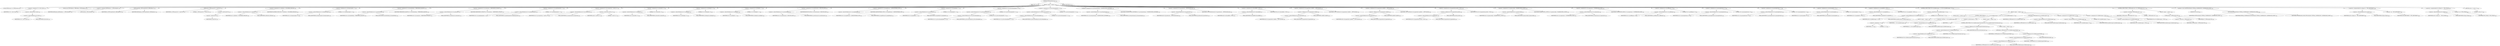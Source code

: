 digraph "TIFFDefaultDirectory" {  
"43727" [label = <(METHOD,TIFFDefaultDirectory)<SUB>1729</SUB>> ]
"43728" [label = <(PARAM,TIFF *tif)<SUB>1729</SUB>> ]
"43729" [label = <(BLOCK,&lt;empty&gt;,&lt;empty&gt;)<SUB>1730</SUB>> ]
"43730" [label = <(LOCAL,TIFFDirectory* td: TIFFDirectory)<SUB>1731</SUB>> ]
"43731" [label = <(&lt;operator&gt;.assignment,*td = &amp;tif-&gt;tif_dir)<SUB>1731</SUB>> ]
"43732" [label = <(IDENTIFIER,td,*td = &amp;tif-&gt;tif_dir)<SUB>1731</SUB>> ]
"43733" [label = <(&lt;operator&gt;.addressOf,&amp;tif-&gt;tif_dir)<SUB>1731</SUB>> ]
"43734" [label = <(&lt;operator&gt;.indirectFieldAccess,tif-&gt;tif_dir)<SUB>1731</SUB>> ]
"43735" [label = <(IDENTIFIER,tif,*td = &amp;tif-&gt;tif_dir)<SUB>1731</SUB>> ]
"43736" [label = <(FIELD_IDENTIFIER,tif_dir,tif_dir)<SUB>1731</SUB>> ]
"43737" [label = <(LOCAL,const TIFFFieldArray* tiffFieldArray: TIFFFieldArray)<SUB>1732</SUB>> ]
"43738" [label = <(&lt;operator&gt;.assignment,tiffFieldArray = _TIFFGetFields())<SUB>1734</SUB>> ]
"43739" [label = <(IDENTIFIER,tiffFieldArray,tiffFieldArray = _TIFFGetFields())<SUB>1734</SUB>> ]
"43740" [label = <(_TIFFGetFields,_TIFFGetFields())<SUB>1734</SUB>> ]
"43741" [label = <(_TIFFSetupFields,_TIFFSetupFields(tif, tiffFieldArray))<SUB>1735</SUB>> ]
"43742" [label = <(IDENTIFIER,tif,_TIFFSetupFields(tif, tiffFieldArray))<SUB>1735</SUB>> ]
"43743" [label = <(IDENTIFIER,tiffFieldArray,_TIFFSetupFields(tif, tiffFieldArray))<SUB>1735</SUB>> ]
"43744" [label = <(_TIFFmemset,_TIFFmemset(td, 0, sizeof(*td)))<SUB>1737</SUB>> ]
"43745" [label = <(IDENTIFIER,td,_TIFFmemset(td, 0, sizeof(*td)))<SUB>1737</SUB>> ]
"43746" [label = <(LITERAL,0,_TIFFmemset(td, 0, sizeof(*td)))<SUB>1737</SUB>> ]
"43747" [label = <(&lt;operator&gt;.sizeOf,sizeof(*td))<SUB>1737</SUB>> ]
"43748" [label = <(&lt;operator&gt;.indirection,*td)<SUB>1737</SUB>> ]
"43749" [label = <(IDENTIFIER,td,sizeof(*td))<SUB>1737</SUB>> ]
"43750" [label = <(&lt;operator&gt;.assignment,td-&gt;td_fillorder = FILLORDER_MSB2LSB)<SUB>1738</SUB>> ]
"43751" [label = <(&lt;operator&gt;.indirectFieldAccess,td-&gt;td_fillorder)<SUB>1738</SUB>> ]
"43752" [label = <(IDENTIFIER,td,td-&gt;td_fillorder = FILLORDER_MSB2LSB)<SUB>1738</SUB>> ]
"43753" [label = <(FIELD_IDENTIFIER,td_fillorder,td_fillorder)<SUB>1738</SUB>> ]
"43754" [label = <(IDENTIFIER,FILLORDER_MSB2LSB,td-&gt;td_fillorder = FILLORDER_MSB2LSB)<SUB>1738</SUB>> ]
"43755" [label = <(&lt;operator&gt;.assignment,td-&gt;td_bitspersample = 1)<SUB>1739</SUB>> ]
"43756" [label = <(&lt;operator&gt;.indirectFieldAccess,td-&gt;td_bitspersample)<SUB>1739</SUB>> ]
"43757" [label = <(IDENTIFIER,td,td-&gt;td_bitspersample = 1)<SUB>1739</SUB>> ]
"43758" [label = <(FIELD_IDENTIFIER,td_bitspersample,td_bitspersample)<SUB>1739</SUB>> ]
"43759" [label = <(LITERAL,1,td-&gt;td_bitspersample = 1)<SUB>1739</SUB>> ]
"43760" [label = <(&lt;operator&gt;.assignment,td-&gt;td_threshholding = THRESHHOLD_BILEVEL)<SUB>1740</SUB>> ]
"43761" [label = <(&lt;operator&gt;.indirectFieldAccess,td-&gt;td_threshholding)<SUB>1740</SUB>> ]
"43762" [label = <(IDENTIFIER,td,td-&gt;td_threshholding = THRESHHOLD_BILEVEL)<SUB>1740</SUB>> ]
"43763" [label = <(FIELD_IDENTIFIER,td_threshholding,td_threshholding)<SUB>1740</SUB>> ]
"43764" [label = <(IDENTIFIER,THRESHHOLD_BILEVEL,td-&gt;td_threshholding = THRESHHOLD_BILEVEL)<SUB>1740</SUB>> ]
"43765" [label = <(&lt;operator&gt;.assignment,td-&gt;td_orientation = ORIENTATION_TOPLEFT)<SUB>1741</SUB>> ]
"43766" [label = <(&lt;operator&gt;.indirectFieldAccess,td-&gt;td_orientation)<SUB>1741</SUB>> ]
"43767" [label = <(IDENTIFIER,td,td-&gt;td_orientation = ORIENTATION_TOPLEFT)<SUB>1741</SUB>> ]
"43768" [label = <(FIELD_IDENTIFIER,td_orientation,td_orientation)<SUB>1741</SUB>> ]
"43769" [label = <(IDENTIFIER,ORIENTATION_TOPLEFT,td-&gt;td_orientation = ORIENTATION_TOPLEFT)<SUB>1741</SUB>> ]
"43770" [label = <(&lt;operator&gt;.assignment,td-&gt;td_samplesperpixel = 1)<SUB>1742</SUB>> ]
"43771" [label = <(&lt;operator&gt;.indirectFieldAccess,td-&gt;td_samplesperpixel)<SUB>1742</SUB>> ]
"43772" [label = <(IDENTIFIER,td,td-&gt;td_samplesperpixel = 1)<SUB>1742</SUB>> ]
"43773" [label = <(FIELD_IDENTIFIER,td_samplesperpixel,td_samplesperpixel)<SUB>1742</SUB>> ]
"43774" [label = <(LITERAL,1,td-&gt;td_samplesperpixel = 1)<SUB>1742</SUB>> ]
"43775" [label = <(&lt;operator&gt;.assignment,td-&gt;td_rowsperstrip = (uint32_t)-1)<SUB>1743</SUB>> ]
"43776" [label = <(&lt;operator&gt;.indirectFieldAccess,td-&gt;td_rowsperstrip)<SUB>1743</SUB>> ]
"43777" [label = <(IDENTIFIER,td,td-&gt;td_rowsperstrip = (uint32_t)-1)<SUB>1743</SUB>> ]
"43778" [label = <(FIELD_IDENTIFIER,td_rowsperstrip,td_rowsperstrip)<SUB>1743</SUB>> ]
"43779" [label = <(&lt;operator&gt;.subtraction,(uint32_t)-1)<SUB>1743</SUB>> ]
"43780" [label = <(IDENTIFIER,uint32_t,(uint32_t)-1)<SUB>1743</SUB>> ]
"43781" [label = <(LITERAL,1,(uint32_t)-1)<SUB>1743</SUB>> ]
"43782" [label = <(&lt;operator&gt;.assignment,td-&gt;td_tilewidth = 0)<SUB>1744</SUB>> ]
"43783" [label = <(&lt;operator&gt;.indirectFieldAccess,td-&gt;td_tilewidth)<SUB>1744</SUB>> ]
"43784" [label = <(IDENTIFIER,td,td-&gt;td_tilewidth = 0)<SUB>1744</SUB>> ]
"43785" [label = <(FIELD_IDENTIFIER,td_tilewidth,td_tilewidth)<SUB>1744</SUB>> ]
"43786" [label = <(LITERAL,0,td-&gt;td_tilewidth = 0)<SUB>1744</SUB>> ]
"43787" [label = <(&lt;operator&gt;.assignment,td-&gt;td_tilelength = 0)<SUB>1745</SUB>> ]
"43788" [label = <(&lt;operator&gt;.indirectFieldAccess,td-&gt;td_tilelength)<SUB>1745</SUB>> ]
"43789" [label = <(IDENTIFIER,td,td-&gt;td_tilelength = 0)<SUB>1745</SUB>> ]
"43790" [label = <(FIELD_IDENTIFIER,td_tilelength,td_tilelength)<SUB>1745</SUB>> ]
"43791" [label = <(LITERAL,0,td-&gt;td_tilelength = 0)<SUB>1745</SUB>> ]
"43792" [label = <(&lt;operator&gt;.assignment,td-&gt;td_tiledepth = 1)<SUB>1746</SUB>> ]
"43793" [label = <(&lt;operator&gt;.indirectFieldAccess,td-&gt;td_tiledepth)<SUB>1746</SUB>> ]
"43794" [label = <(IDENTIFIER,td,td-&gt;td_tiledepth = 1)<SUB>1746</SUB>> ]
"43795" [label = <(FIELD_IDENTIFIER,td_tiledepth,td_tiledepth)<SUB>1746</SUB>> ]
"43796" [label = <(LITERAL,1,td-&gt;td_tiledepth = 1)<SUB>1746</SUB>> ]
"43797" [label = <(&lt;operator&gt;.assignment,td-&gt;td_resolutionunit = RESUNIT_INCH)<SUB>1750</SUB>> ]
"43798" [label = <(&lt;operator&gt;.indirectFieldAccess,td-&gt;td_resolutionunit)<SUB>1750</SUB>> ]
"43799" [label = <(IDENTIFIER,td,td-&gt;td_resolutionunit = RESUNIT_INCH)<SUB>1750</SUB>> ]
"43800" [label = <(FIELD_IDENTIFIER,td_resolutionunit,td_resolutionunit)<SUB>1750</SUB>> ]
"43801" [label = <(IDENTIFIER,RESUNIT_INCH,td-&gt;td_resolutionunit = RESUNIT_INCH)<SUB>1750</SUB>> ]
"43802" [label = <(&lt;operator&gt;.assignment,td-&gt;td_sampleformat = SAMPLEFORMAT_UINT)<SUB>1751</SUB>> ]
"43803" [label = <(&lt;operator&gt;.indirectFieldAccess,td-&gt;td_sampleformat)<SUB>1751</SUB>> ]
"43804" [label = <(IDENTIFIER,td,td-&gt;td_sampleformat = SAMPLEFORMAT_UINT)<SUB>1751</SUB>> ]
"43805" [label = <(FIELD_IDENTIFIER,td_sampleformat,td_sampleformat)<SUB>1751</SUB>> ]
"43806" [label = <(IDENTIFIER,SAMPLEFORMAT_UINT,td-&gt;td_sampleformat = SAMPLEFORMAT_UINT)<SUB>1751</SUB>> ]
"43807" [label = <(&lt;operator&gt;.assignment,td-&gt;td_imagedepth = 1)<SUB>1752</SUB>> ]
"43808" [label = <(&lt;operator&gt;.indirectFieldAccess,td-&gt;td_imagedepth)<SUB>1752</SUB>> ]
"43809" [label = <(IDENTIFIER,td,td-&gt;td_imagedepth = 1)<SUB>1752</SUB>> ]
"43810" [label = <(FIELD_IDENTIFIER,td_imagedepth,td_imagedepth)<SUB>1752</SUB>> ]
"43811" [label = <(LITERAL,1,td-&gt;td_imagedepth = 1)<SUB>1752</SUB>> ]
"43812" [label = <(&lt;operator&gt;.assignment,td-&gt;td_ycbcrsubsampling[0] = 2)<SUB>1753</SUB>> ]
"43813" [label = <(&lt;operator&gt;.indirectIndexAccess,td-&gt;td_ycbcrsubsampling[0])<SUB>1753</SUB>> ]
"43814" [label = <(&lt;operator&gt;.indirectFieldAccess,td-&gt;td_ycbcrsubsampling)<SUB>1753</SUB>> ]
"43815" [label = <(IDENTIFIER,td,td-&gt;td_ycbcrsubsampling[0] = 2)<SUB>1753</SUB>> ]
"43816" [label = <(FIELD_IDENTIFIER,td_ycbcrsubsampling,td_ycbcrsubsampling)<SUB>1753</SUB>> ]
"43817" [label = <(LITERAL,0,td-&gt;td_ycbcrsubsampling[0] = 2)<SUB>1753</SUB>> ]
"43818" [label = <(LITERAL,2,td-&gt;td_ycbcrsubsampling[0] = 2)<SUB>1753</SUB>> ]
"43819" [label = <(&lt;operator&gt;.assignment,td-&gt;td_ycbcrsubsampling[1] = 2)<SUB>1754</SUB>> ]
"43820" [label = <(&lt;operator&gt;.indirectIndexAccess,td-&gt;td_ycbcrsubsampling[1])<SUB>1754</SUB>> ]
"43821" [label = <(&lt;operator&gt;.indirectFieldAccess,td-&gt;td_ycbcrsubsampling)<SUB>1754</SUB>> ]
"43822" [label = <(IDENTIFIER,td,td-&gt;td_ycbcrsubsampling[1] = 2)<SUB>1754</SUB>> ]
"43823" [label = <(FIELD_IDENTIFIER,td_ycbcrsubsampling,td_ycbcrsubsampling)<SUB>1754</SUB>> ]
"43824" [label = <(LITERAL,1,td-&gt;td_ycbcrsubsampling[1] = 2)<SUB>1754</SUB>> ]
"43825" [label = <(LITERAL,2,td-&gt;td_ycbcrsubsampling[1] = 2)<SUB>1754</SUB>> ]
"43826" [label = <(&lt;operator&gt;.assignment,td-&gt;td_ycbcrpositioning = YCBCRPOSITION_CENTERED)<SUB>1755</SUB>> ]
"43827" [label = <(&lt;operator&gt;.indirectFieldAccess,td-&gt;td_ycbcrpositioning)<SUB>1755</SUB>> ]
"43828" [label = <(IDENTIFIER,td,td-&gt;td_ycbcrpositioning = YCBCRPOSITION_CENTERED)<SUB>1755</SUB>> ]
"43829" [label = <(FIELD_IDENTIFIER,td_ycbcrpositioning,td_ycbcrpositioning)<SUB>1755</SUB>> ]
"43830" [label = <(IDENTIFIER,YCBCRPOSITION_CENTERED,td-&gt;td_ycbcrpositioning = YCBCRPOSITION_CENTERED)<SUB>1755</SUB>> ]
"43831" [label = <(&lt;operator&gt;.assignment,tif-&gt;tif_postdecode = _TIFFNoPostDecode)<SUB>1756</SUB>> ]
"43832" [label = <(&lt;operator&gt;.indirectFieldAccess,tif-&gt;tif_postdecode)<SUB>1756</SUB>> ]
"43833" [label = <(IDENTIFIER,tif,tif-&gt;tif_postdecode = _TIFFNoPostDecode)<SUB>1756</SUB>> ]
"43834" [label = <(FIELD_IDENTIFIER,tif_postdecode,tif_postdecode)<SUB>1756</SUB>> ]
"43835" [label = <(IDENTIFIER,_TIFFNoPostDecode,tif-&gt;tif_postdecode = _TIFFNoPostDecode)<SUB>1756</SUB>> ]
"43836" [label = <(&lt;operator&gt;.assignment,tif-&gt;tif_foundfield = NULL)<SUB>1757</SUB>> ]
"43837" [label = <(&lt;operator&gt;.indirectFieldAccess,tif-&gt;tif_foundfield)<SUB>1757</SUB>> ]
"43838" [label = <(IDENTIFIER,tif,tif-&gt;tif_foundfield = NULL)<SUB>1757</SUB>> ]
"43839" [label = <(FIELD_IDENTIFIER,tif_foundfield,tif_foundfield)<SUB>1757</SUB>> ]
"43840" [label = <(IDENTIFIER,NULL,tif-&gt;tif_foundfield = NULL)<SUB>1757</SUB>> ]
"43841" [label = <(&lt;operator&gt;.assignment,tif-&gt;tif_tagmethods.vsetfield = _TIFFVSetField)<SUB>1758</SUB>> ]
"43842" [label = <(&lt;operator&gt;.fieldAccess,tif-&gt;tif_tagmethods.vsetfield)<SUB>1758</SUB>> ]
"43843" [label = <(&lt;operator&gt;.indirectFieldAccess,tif-&gt;tif_tagmethods)<SUB>1758</SUB>> ]
"43844" [label = <(IDENTIFIER,tif,tif-&gt;tif_tagmethods.vsetfield = _TIFFVSetField)<SUB>1758</SUB>> ]
"43845" [label = <(FIELD_IDENTIFIER,tif_tagmethods,tif_tagmethods)<SUB>1758</SUB>> ]
"43846" [label = <(FIELD_IDENTIFIER,vsetfield,vsetfield)<SUB>1758</SUB>> ]
"43847" [label = <(IDENTIFIER,_TIFFVSetField,tif-&gt;tif_tagmethods.vsetfield = _TIFFVSetField)<SUB>1758</SUB>> ]
"43848" [label = <(&lt;operator&gt;.assignment,tif-&gt;tif_tagmethods.vgetfield = _TIFFVGetField)<SUB>1759</SUB>> ]
"43849" [label = <(&lt;operator&gt;.fieldAccess,tif-&gt;tif_tagmethods.vgetfield)<SUB>1759</SUB>> ]
"43850" [label = <(&lt;operator&gt;.indirectFieldAccess,tif-&gt;tif_tagmethods)<SUB>1759</SUB>> ]
"43851" [label = <(IDENTIFIER,tif,tif-&gt;tif_tagmethods.vgetfield = _TIFFVGetField)<SUB>1759</SUB>> ]
"43852" [label = <(FIELD_IDENTIFIER,tif_tagmethods,tif_tagmethods)<SUB>1759</SUB>> ]
"43853" [label = <(FIELD_IDENTIFIER,vgetfield,vgetfield)<SUB>1759</SUB>> ]
"43854" [label = <(IDENTIFIER,_TIFFVGetField,tif-&gt;tif_tagmethods.vgetfield = _TIFFVGetField)<SUB>1759</SUB>> ]
"43855" [label = <(&lt;operator&gt;.assignment,tif-&gt;tif_tagmethods.printdir = NULL)<SUB>1760</SUB>> ]
"43856" [label = <(&lt;operator&gt;.fieldAccess,tif-&gt;tif_tagmethods.printdir)<SUB>1760</SUB>> ]
"43857" [label = <(&lt;operator&gt;.indirectFieldAccess,tif-&gt;tif_tagmethods)<SUB>1760</SUB>> ]
"43858" [label = <(IDENTIFIER,tif,tif-&gt;tif_tagmethods.printdir = NULL)<SUB>1760</SUB>> ]
"43859" [label = <(FIELD_IDENTIFIER,tif_tagmethods,tif_tagmethods)<SUB>1760</SUB>> ]
"43860" [label = <(FIELD_IDENTIFIER,printdir,printdir)<SUB>1760</SUB>> ]
"43861" [label = <(IDENTIFIER,NULL,tif-&gt;tif_tagmethods.printdir = NULL)<SUB>1760</SUB>> ]
"43862" [label = <(&lt;operator&gt;.assignment,td-&gt;td_planarconfig = PLANARCONFIG_CONTIG)<SUB>1762</SUB>> ]
"43863" [label = <(&lt;operator&gt;.indirectFieldAccess,td-&gt;td_planarconfig)<SUB>1762</SUB>> ]
"43864" [label = <(IDENTIFIER,td,td-&gt;td_planarconfig = PLANARCONFIG_CONTIG)<SUB>1762</SUB>> ]
"43865" [label = <(FIELD_IDENTIFIER,td_planarconfig,td_planarconfig)<SUB>1762</SUB>> ]
"43866" [label = <(IDENTIFIER,PLANARCONFIG_CONTIG,td-&gt;td_planarconfig = PLANARCONFIG_CONTIG)<SUB>1762</SUB>> ]
"43867" [label = <(&lt;operator&gt;.assignment,td-&gt;td_compression = COMPRESSION_NONE)<SUB>1763</SUB>> ]
"43868" [label = <(&lt;operator&gt;.indirectFieldAccess,td-&gt;td_compression)<SUB>1763</SUB>> ]
"43869" [label = <(IDENTIFIER,td,td-&gt;td_compression = COMPRESSION_NONE)<SUB>1763</SUB>> ]
"43870" [label = <(FIELD_IDENTIFIER,td_compression,td_compression)<SUB>1763</SUB>> ]
"43871" [label = <(IDENTIFIER,COMPRESSION_NONE,td-&gt;td_compression = COMPRESSION_NONE)<SUB>1763</SUB>> ]
"43872" [label = <(&lt;operator&gt;.assignment,td-&gt;td_subfiletype = 0)<SUB>1764</SUB>> ]
"43873" [label = <(&lt;operator&gt;.indirectFieldAccess,td-&gt;td_subfiletype)<SUB>1764</SUB>> ]
"43874" [label = <(IDENTIFIER,td,td-&gt;td_subfiletype = 0)<SUB>1764</SUB>> ]
"43875" [label = <(FIELD_IDENTIFIER,td_subfiletype,td_subfiletype)<SUB>1764</SUB>> ]
"43876" [label = <(LITERAL,0,td-&gt;td_subfiletype = 0)<SUB>1764</SUB>> ]
"43877" [label = <(&lt;operator&gt;.assignment,td-&gt;td_minsamplevalue = 0)<SUB>1765</SUB>> ]
"43878" [label = <(&lt;operator&gt;.indirectFieldAccess,td-&gt;td_minsamplevalue)<SUB>1765</SUB>> ]
"43879" [label = <(IDENTIFIER,td,td-&gt;td_minsamplevalue = 0)<SUB>1765</SUB>> ]
"43880" [label = <(FIELD_IDENTIFIER,td_minsamplevalue,td_minsamplevalue)<SUB>1765</SUB>> ]
"43881" [label = <(LITERAL,0,td-&gt;td_minsamplevalue = 0)<SUB>1765</SUB>> ]
"43882" [label = <(&lt;operator&gt;.assignment,td-&gt;td_maxsamplevalue = 1)<SUB>1769</SUB>> ]
"43883" [label = <(&lt;operator&gt;.indirectFieldAccess,td-&gt;td_maxsamplevalue)<SUB>1769</SUB>> ]
"43884" [label = <(IDENTIFIER,td,td-&gt;td_maxsamplevalue = 1)<SUB>1769</SUB>> ]
"43885" [label = <(FIELD_IDENTIFIER,td_maxsamplevalue,td_maxsamplevalue)<SUB>1769</SUB>> ]
"43886" [label = <(LITERAL,1,td-&gt;td_maxsamplevalue = 1)<SUB>1769</SUB>> ]
"43887" [label = <(&lt;operator&gt;.assignment,td-&gt;td_extrasamples = 0)<SUB>1770</SUB>> ]
"43888" [label = <(&lt;operator&gt;.indirectFieldAccess,td-&gt;td_extrasamples)<SUB>1770</SUB>> ]
"43889" [label = <(IDENTIFIER,td,td-&gt;td_extrasamples = 0)<SUB>1770</SUB>> ]
"43890" [label = <(FIELD_IDENTIFIER,td_extrasamples,td_extrasamples)<SUB>1770</SUB>> ]
"43891" [label = <(LITERAL,0,td-&gt;td_extrasamples = 0)<SUB>1770</SUB>> ]
"43892" [label = <(&lt;operator&gt;.assignment,td-&gt;td_sampleinfo = NULL)<SUB>1771</SUB>> ]
"43893" [label = <(&lt;operator&gt;.indirectFieldAccess,td-&gt;td_sampleinfo)<SUB>1771</SUB>> ]
"43894" [label = <(IDENTIFIER,td,td-&gt;td_sampleinfo = NULL)<SUB>1771</SUB>> ]
"43895" [label = <(FIELD_IDENTIFIER,td_sampleinfo,td_sampleinfo)<SUB>1771</SUB>> ]
"43896" [label = <(IDENTIFIER,NULL,td-&gt;td_sampleinfo = NULL)<SUB>1771</SUB>> ]
"43897" [label = <(CONTROL_STRUCTURE,if (tif-&gt;tif_nfieldscompat &gt; 0),if (tif-&gt;tif_nfieldscompat &gt; 0))<SUB>1779</SUB>> ]
"43898" [label = <(&lt;operator&gt;.greaterThan,tif-&gt;tif_nfieldscompat &gt; 0)<SUB>1779</SUB>> ]
"43899" [label = <(&lt;operator&gt;.indirectFieldAccess,tif-&gt;tif_nfieldscompat)<SUB>1779</SUB>> ]
"43900" [label = <(IDENTIFIER,tif,tif-&gt;tif_nfieldscompat &gt; 0)<SUB>1779</SUB>> ]
"43901" [label = <(FIELD_IDENTIFIER,tif_nfieldscompat,tif_nfieldscompat)<SUB>1779</SUB>> ]
"43902" [label = <(LITERAL,0,tif-&gt;tif_nfieldscompat &gt; 0)<SUB>1779</SUB>> ]
"43903" [label = <(BLOCK,&lt;empty&gt;,&lt;empty&gt;)<SUB>1780</SUB>> ]
"43904" [label = <(LOCAL,uint32_t i: uint32_t)<SUB>1781</SUB>> ]
"43905" [label = <(CONTROL_STRUCTURE,for (i = 0;i &lt; tif-&gt;tif_nfieldscompat;i++),for (i = 0;i &lt; tif-&gt;tif_nfieldscompat;i++))<SUB>1783</SUB>> ]
"43906" [label = <(BLOCK,&lt;empty&gt;,&lt;empty&gt;)<SUB>1783</SUB>> ]
"43907" [label = <(&lt;operator&gt;.assignment,i = 0)<SUB>1783</SUB>> ]
"43908" [label = <(IDENTIFIER,i,i = 0)<SUB>1783</SUB>> ]
"43909" [label = <(LITERAL,0,i = 0)<SUB>1783</SUB>> ]
"43910" [label = <(&lt;operator&gt;.lessThan,i &lt; tif-&gt;tif_nfieldscompat)<SUB>1783</SUB>> ]
"43911" [label = <(IDENTIFIER,i,i &lt; tif-&gt;tif_nfieldscompat)<SUB>1783</SUB>> ]
"43912" [label = <(&lt;operator&gt;.indirectFieldAccess,tif-&gt;tif_nfieldscompat)<SUB>1783</SUB>> ]
"43913" [label = <(IDENTIFIER,tif,i &lt; tif-&gt;tif_nfieldscompat)<SUB>1783</SUB>> ]
"43914" [label = <(FIELD_IDENTIFIER,tif_nfieldscompat,tif_nfieldscompat)<SUB>1783</SUB>> ]
"43915" [label = <(&lt;operator&gt;.postIncrement,i++)<SUB>1783</SUB>> ]
"43916" [label = <(IDENTIFIER,i,i++)<SUB>1783</SUB>> ]
"43917" [label = <(BLOCK,&lt;empty&gt;,&lt;empty&gt;)<SUB>1784</SUB>> ]
"43918" [label = <(CONTROL_STRUCTURE,if (tif-&gt;tif_fieldscompat[i].allocated_size),if (tif-&gt;tif_fieldscompat[i].allocated_size))<SUB>1785</SUB>> ]
"43919" [label = <(&lt;operator&gt;.fieldAccess,tif-&gt;tif_fieldscompat[i].allocated_size)<SUB>1785</SUB>> ]
"43920" [label = <(&lt;operator&gt;.indirectIndexAccess,tif-&gt;tif_fieldscompat[i])<SUB>1785</SUB>> ]
"43921" [label = <(&lt;operator&gt;.indirectFieldAccess,tif-&gt;tif_fieldscompat)<SUB>1785</SUB>> ]
"43922" [label = <(IDENTIFIER,tif,if (tif-&gt;tif_fieldscompat[i].allocated_size))<SUB>1785</SUB>> ]
"43923" [label = <(FIELD_IDENTIFIER,tif_fieldscompat,tif_fieldscompat)<SUB>1785</SUB>> ]
"43924" [label = <(IDENTIFIER,i,if (tif-&gt;tif_fieldscompat[i].allocated_size))<SUB>1785</SUB>> ]
"43925" [label = <(FIELD_IDENTIFIER,allocated_size,allocated_size)<SUB>1785</SUB>> ]
"43926" [label = <(BLOCK,&lt;empty&gt;,&lt;empty&gt;)<SUB>1786</SUB>> ]
"43927" [label = <(_TIFFfreeExt,_TIFFfreeExt(tif, tif-&gt;tif_fieldscompat[i].fields))<SUB>1786</SUB>> ]
"43928" [label = <(IDENTIFIER,tif,_TIFFfreeExt(tif, tif-&gt;tif_fieldscompat[i].fields))<SUB>1786</SUB>> ]
"43929" [label = <(&lt;operator&gt;.fieldAccess,tif-&gt;tif_fieldscompat[i].fields)<SUB>1786</SUB>> ]
"43930" [label = <(&lt;operator&gt;.indirectIndexAccess,tif-&gt;tif_fieldscompat[i])<SUB>1786</SUB>> ]
"43931" [label = <(&lt;operator&gt;.indirectFieldAccess,tif-&gt;tif_fieldscompat)<SUB>1786</SUB>> ]
"43932" [label = <(IDENTIFIER,tif,_TIFFfreeExt(tif, tif-&gt;tif_fieldscompat[i].fields))<SUB>1786</SUB>> ]
"43933" [label = <(FIELD_IDENTIFIER,tif_fieldscompat,tif_fieldscompat)<SUB>1786</SUB>> ]
"43934" [label = <(IDENTIFIER,i,_TIFFfreeExt(tif, tif-&gt;tif_fieldscompat[i].fields))<SUB>1786</SUB>> ]
"43935" [label = <(FIELD_IDENTIFIER,fields,fields)<SUB>1786</SUB>> ]
"43936" [label = <(_TIFFfreeExt,_TIFFfreeExt(tif, tif-&gt;tif_fieldscompat))<SUB>1788</SUB>> ]
"43937" [label = <(IDENTIFIER,tif,_TIFFfreeExt(tif, tif-&gt;tif_fieldscompat))<SUB>1788</SUB>> ]
"43938" [label = <(&lt;operator&gt;.indirectFieldAccess,tif-&gt;tif_fieldscompat)<SUB>1788</SUB>> ]
"43939" [label = <(IDENTIFIER,tif,_TIFFfreeExt(tif, tif-&gt;tif_fieldscompat))<SUB>1788</SUB>> ]
"43940" [label = <(FIELD_IDENTIFIER,tif_fieldscompat,tif_fieldscompat)<SUB>1788</SUB>> ]
"43941" [label = <(&lt;operator&gt;.assignment,tif-&gt;tif_nfieldscompat = 0)<SUB>1789</SUB>> ]
"43942" [label = <(&lt;operator&gt;.indirectFieldAccess,tif-&gt;tif_nfieldscompat)<SUB>1789</SUB>> ]
"43943" [label = <(IDENTIFIER,tif,tif-&gt;tif_nfieldscompat = 0)<SUB>1789</SUB>> ]
"43944" [label = <(FIELD_IDENTIFIER,tif_nfieldscompat,tif_nfieldscompat)<SUB>1789</SUB>> ]
"43945" [label = <(LITERAL,0,tif-&gt;tif_nfieldscompat = 0)<SUB>1789</SUB>> ]
"43946" [label = <(&lt;operator&gt;.assignment,tif-&gt;tif_fieldscompat = NULL)<SUB>1790</SUB>> ]
"43947" [label = <(&lt;operator&gt;.indirectFieldAccess,tif-&gt;tif_fieldscompat)<SUB>1790</SUB>> ]
"43948" [label = <(IDENTIFIER,tif,tif-&gt;tif_fieldscompat = NULL)<SUB>1790</SUB>> ]
"43949" [label = <(FIELD_IDENTIFIER,tif_fieldscompat,tif_fieldscompat)<SUB>1790</SUB>> ]
"43950" [label = <(IDENTIFIER,NULL,tif-&gt;tif_fieldscompat = NULL)<SUB>1790</SUB>> ]
"43951" [label = <(CONTROL_STRUCTURE,if (_TIFFextender &amp;&amp; 1),if (_TIFFextender &amp;&amp; 1))<SUB>1792</SUB>> ]
"43952" [label = <(&lt;operator&gt;.logicalAnd,_TIFFextender &amp;&amp; 1)<SUB>1792</SUB>> ]
"43953" [label = <(IDENTIFIER,_TIFFextender,_TIFFextender &amp;&amp; 1)<SUB>1792</SUB>> ]
"43954" [label = <(LITERAL,1,_TIFFextender &amp;&amp; 1)<SUB>1792</SUB>> ]
"43955" [label = <(BLOCK,&lt;empty&gt;,&lt;empty&gt;)<SUB>1793</SUB>> ]
"43956" [label = <(*_TIFFextender,(*_TIFFextender)(tif))<SUB>1793</SUB>> ]
"43957" [label = <(&lt;operator&gt;.indirection,*_TIFFextender)<SUB>1793</SUB>> ]
"43958" [label = <(IDENTIFIER,_TIFFextender,(*_TIFFextender)(tif))<SUB>1793</SUB>> ]
"43959" [label = <(IDENTIFIER,tif,(*_TIFFextender)(tif))<SUB>1793</SUB>> ]
"43960" [label = <(&lt;operator&gt;.cast,(void)TIFFSetField(tif, TIFFTAG_COMPRESSION, COMPRESSION_NONE))<SUB>1794</SUB>> ]
"43961" [label = <(UNKNOWN,void,void)<SUB>1794</SUB>> ]
"43962" [label = <(TIFFSetField,TIFFSetField(tif, TIFFTAG_COMPRESSION, COMPRESSION_NONE))<SUB>1794</SUB>> ]
"43963" [label = <(IDENTIFIER,tif,TIFFSetField(tif, TIFFTAG_COMPRESSION, COMPRESSION_NONE))<SUB>1794</SUB>> ]
"43964" [label = <(IDENTIFIER,TIFFTAG_COMPRESSION,TIFFSetField(tif, TIFFTAG_COMPRESSION, COMPRESSION_NONE))<SUB>1794</SUB>> ]
"43965" [label = <(IDENTIFIER,COMPRESSION_NONE,TIFFSetField(tif, TIFFTAG_COMPRESSION, COMPRESSION_NONE))<SUB>1794</SUB>> ]
"43966" [label = <(&lt;operators&gt;.assignmentAnd,tif-&gt;tif_flags &amp;= ~TIFF_DIRTYDIRECT)<SUB>1803</SUB>> ]
"43967" [label = <(&lt;operator&gt;.indirectFieldAccess,tif-&gt;tif_flags)<SUB>1803</SUB>> ]
"43968" [label = <(IDENTIFIER,tif,tif-&gt;tif_flags &amp;= ~TIFF_DIRTYDIRECT)<SUB>1803</SUB>> ]
"43969" [label = <(FIELD_IDENTIFIER,tif_flags,tif_flags)<SUB>1803</SUB>> ]
"43970" [label = <(&lt;operator&gt;.not,~TIFF_DIRTYDIRECT)<SUB>1803</SUB>> ]
"43971" [label = <(IDENTIFIER,TIFF_DIRTYDIRECT,~TIFF_DIRTYDIRECT)<SUB>1803</SUB>> ]
"43972" [label = <(&lt;operators&gt;.assignmentAnd,tif-&gt;tif_flags &amp;= ~TIFF_ISTILED)<SUB>1810</SUB>> ]
"43973" [label = <(&lt;operator&gt;.indirectFieldAccess,tif-&gt;tif_flags)<SUB>1810</SUB>> ]
"43974" [label = <(IDENTIFIER,tif,tif-&gt;tif_flags &amp;= ~TIFF_ISTILED)<SUB>1810</SUB>> ]
"43975" [label = <(FIELD_IDENTIFIER,tif_flags,tif_flags)<SUB>1810</SUB>> ]
"43976" [label = <(&lt;operator&gt;.not,~TIFF_ISTILED)<SUB>1810</SUB>> ]
"43977" [label = <(IDENTIFIER,TIFF_ISTILED,~TIFF_ISTILED)<SUB>1810</SUB>> ]
"43978" [label = <(RETURN,return (1);,return (1);)<SUB>1812</SUB>> ]
"43979" [label = <(LITERAL,1,return (1);)<SUB>1812</SUB>> ]
"43980" [label = <(METHOD_RETURN,int)<SUB>1729</SUB>> ]
  "43727" -> "43728" 
  "43727" -> "43729" 
  "43727" -> "43980" 
  "43729" -> "43730" 
  "43729" -> "43731" 
  "43729" -> "43737" 
  "43729" -> "43738" 
  "43729" -> "43741" 
  "43729" -> "43744" 
  "43729" -> "43750" 
  "43729" -> "43755" 
  "43729" -> "43760" 
  "43729" -> "43765" 
  "43729" -> "43770" 
  "43729" -> "43775" 
  "43729" -> "43782" 
  "43729" -> "43787" 
  "43729" -> "43792" 
  "43729" -> "43797" 
  "43729" -> "43802" 
  "43729" -> "43807" 
  "43729" -> "43812" 
  "43729" -> "43819" 
  "43729" -> "43826" 
  "43729" -> "43831" 
  "43729" -> "43836" 
  "43729" -> "43841" 
  "43729" -> "43848" 
  "43729" -> "43855" 
  "43729" -> "43862" 
  "43729" -> "43867" 
  "43729" -> "43872" 
  "43729" -> "43877" 
  "43729" -> "43882" 
  "43729" -> "43887" 
  "43729" -> "43892" 
  "43729" -> "43897" 
  "43729" -> "43951" 
  "43729" -> "43960" 
  "43729" -> "43966" 
  "43729" -> "43972" 
  "43729" -> "43978" 
  "43731" -> "43732" 
  "43731" -> "43733" 
  "43733" -> "43734" 
  "43734" -> "43735" 
  "43734" -> "43736" 
  "43738" -> "43739" 
  "43738" -> "43740" 
  "43741" -> "43742" 
  "43741" -> "43743" 
  "43744" -> "43745" 
  "43744" -> "43746" 
  "43744" -> "43747" 
  "43747" -> "43748" 
  "43748" -> "43749" 
  "43750" -> "43751" 
  "43750" -> "43754" 
  "43751" -> "43752" 
  "43751" -> "43753" 
  "43755" -> "43756" 
  "43755" -> "43759" 
  "43756" -> "43757" 
  "43756" -> "43758" 
  "43760" -> "43761" 
  "43760" -> "43764" 
  "43761" -> "43762" 
  "43761" -> "43763" 
  "43765" -> "43766" 
  "43765" -> "43769" 
  "43766" -> "43767" 
  "43766" -> "43768" 
  "43770" -> "43771" 
  "43770" -> "43774" 
  "43771" -> "43772" 
  "43771" -> "43773" 
  "43775" -> "43776" 
  "43775" -> "43779" 
  "43776" -> "43777" 
  "43776" -> "43778" 
  "43779" -> "43780" 
  "43779" -> "43781" 
  "43782" -> "43783" 
  "43782" -> "43786" 
  "43783" -> "43784" 
  "43783" -> "43785" 
  "43787" -> "43788" 
  "43787" -> "43791" 
  "43788" -> "43789" 
  "43788" -> "43790" 
  "43792" -> "43793" 
  "43792" -> "43796" 
  "43793" -> "43794" 
  "43793" -> "43795" 
  "43797" -> "43798" 
  "43797" -> "43801" 
  "43798" -> "43799" 
  "43798" -> "43800" 
  "43802" -> "43803" 
  "43802" -> "43806" 
  "43803" -> "43804" 
  "43803" -> "43805" 
  "43807" -> "43808" 
  "43807" -> "43811" 
  "43808" -> "43809" 
  "43808" -> "43810" 
  "43812" -> "43813" 
  "43812" -> "43818" 
  "43813" -> "43814" 
  "43813" -> "43817" 
  "43814" -> "43815" 
  "43814" -> "43816" 
  "43819" -> "43820" 
  "43819" -> "43825" 
  "43820" -> "43821" 
  "43820" -> "43824" 
  "43821" -> "43822" 
  "43821" -> "43823" 
  "43826" -> "43827" 
  "43826" -> "43830" 
  "43827" -> "43828" 
  "43827" -> "43829" 
  "43831" -> "43832" 
  "43831" -> "43835" 
  "43832" -> "43833" 
  "43832" -> "43834" 
  "43836" -> "43837" 
  "43836" -> "43840" 
  "43837" -> "43838" 
  "43837" -> "43839" 
  "43841" -> "43842" 
  "43841" -> "43847" 
  "43842" -> "43843" 
  "43842" -> "43846" 
  "43843" -> "43844" 
  "43843" -> "43845" 
  "43848" -> "43849" 
  "43848" -> "43854" 
  "43849" -> "43850" 
  "43849" -> "43853" 
  "43850" -> "43851" 
  "43850" -> "43852" 
  "43855" -> "43856" 
  "43855" -> "43861" 
  "43856" -> "43857" 
  "43856" -> "43860" 
  "43857" -> "43858" 
  "43857" -> "43859" 
  "43862" -> "43863" 
  "43862" -> "43866" 
  "43863" -> "43864" 
  "43863" -> "43865" 
  "43867" -> "43868" 
  "43867" -> "43871" 
  "43868" -> "43869" 
  "43868" -> "43870" 
  "43872" -> "43873" 
  "43872" -> "43876" 
  "43873" -> "43874" 
  "43873" -> "43875" 
  "43877" -> "43878" 
  "43877" -> "43881" 
  "43878" -> "43879" 
  "43878" -> "43880" 
  "43882" -> "43883" 
  "43882" -> "43886" 
  "43883" -> "43884" 
  "43883" -> "43885" 
  "43887" -> "43888" 
  "43887" -> "43891" 
  "43888" -> "43889" 
  "43888" -> "43890" 
  "43892" -> "43893" 
  "43892" -> "43896" 
  "43893" -> "43894" 
  "43893" -> "43895" 
  "43897" -> "43898" 
  "43897" -> "43903" 
  "43898" -> "43899" 
  "43898" -> "43902" 
  "43899" -> "43900" 
  "43899" -> "43901" 
  "43903" -> "43904" 
  "43903" -> "43905" 
  "43903" -> "43936" 
  "43903" -> "43941" 
  "43903" -> "43946" 
  "43905" -> "43906" 
  "43905" -> "43910" 
  "43905" -> "43915" 
  "43905" -> "43917" 
  "43906" -> "43907" 
  "43907" -> "43908" 
  "43907" -> "43909" 
  "43910" -> "43911" 
  "43910" -> "43912" 
  "43912" -> "43913" 
  "43912" -> "43914" 
  "43915" -> "43916" 
  "43917" -> "43918" 
  "43918" -> "43919" 
  "43918" -> "43926" 
  "43919" -> "43920" 
  "43919" -> "43925" 
  "43920" -> "43921" 
  "43920" -> "43924" 
  "43921" -> "43922" 
  "43921" -> "43923" 
  "43926" -> "43927" 
  "43927" -> "43928" 
  "43927" -> "43929" 
  "43929" -> "43930" 
  "43929" -> "43935" 
  "43930" -> "43931" 
  "43930" -> "43934" 
  "43931" -> "43932" 
  "43931" -> "43933" 
  "43936" -> "43937" 
  "43936" -> "43938" 
  "43938" -> "43939" 
  "43938" -> "43940" 
  "43941" -> "43942" 
  "43941" -> "43945" 
  "43942" -> "43943" 
  "43942" -> "43944" 
  "43946" -> "43947" 
  "43946" -> "43950" 
  "43947" -> "43948" 
  "43947" -> "43949" 
  "43951" -> "43952" 
  "43951" -> "43955" 
  "43952" -> "43953" 
  "43952" -> "43954" 
  "43955" -> "43956" 
  "43956" -> "43957" 
  "43956" -> "43959" 
  "43957" -> "43958" 
  "43960" -> "43961" 
  "43960" -> "43962" 
  "43962" -> "43963" 
  "43962" -> "43964" 
  "43962" -> "43965" 
  "43966" -> "43967" 
  "43966" -> "43970" 
  "43967" -> "43968" 
  "43967" -> "43969" 
  "43970" -> "43971" 
  "43972" -> "43973" 
  "43972" -> "43976" 
  "43973" -> "43974" 
  "43973" -> "43975" 
  "43976" -> "43977" 
  "43978" -> "43979" 
}
